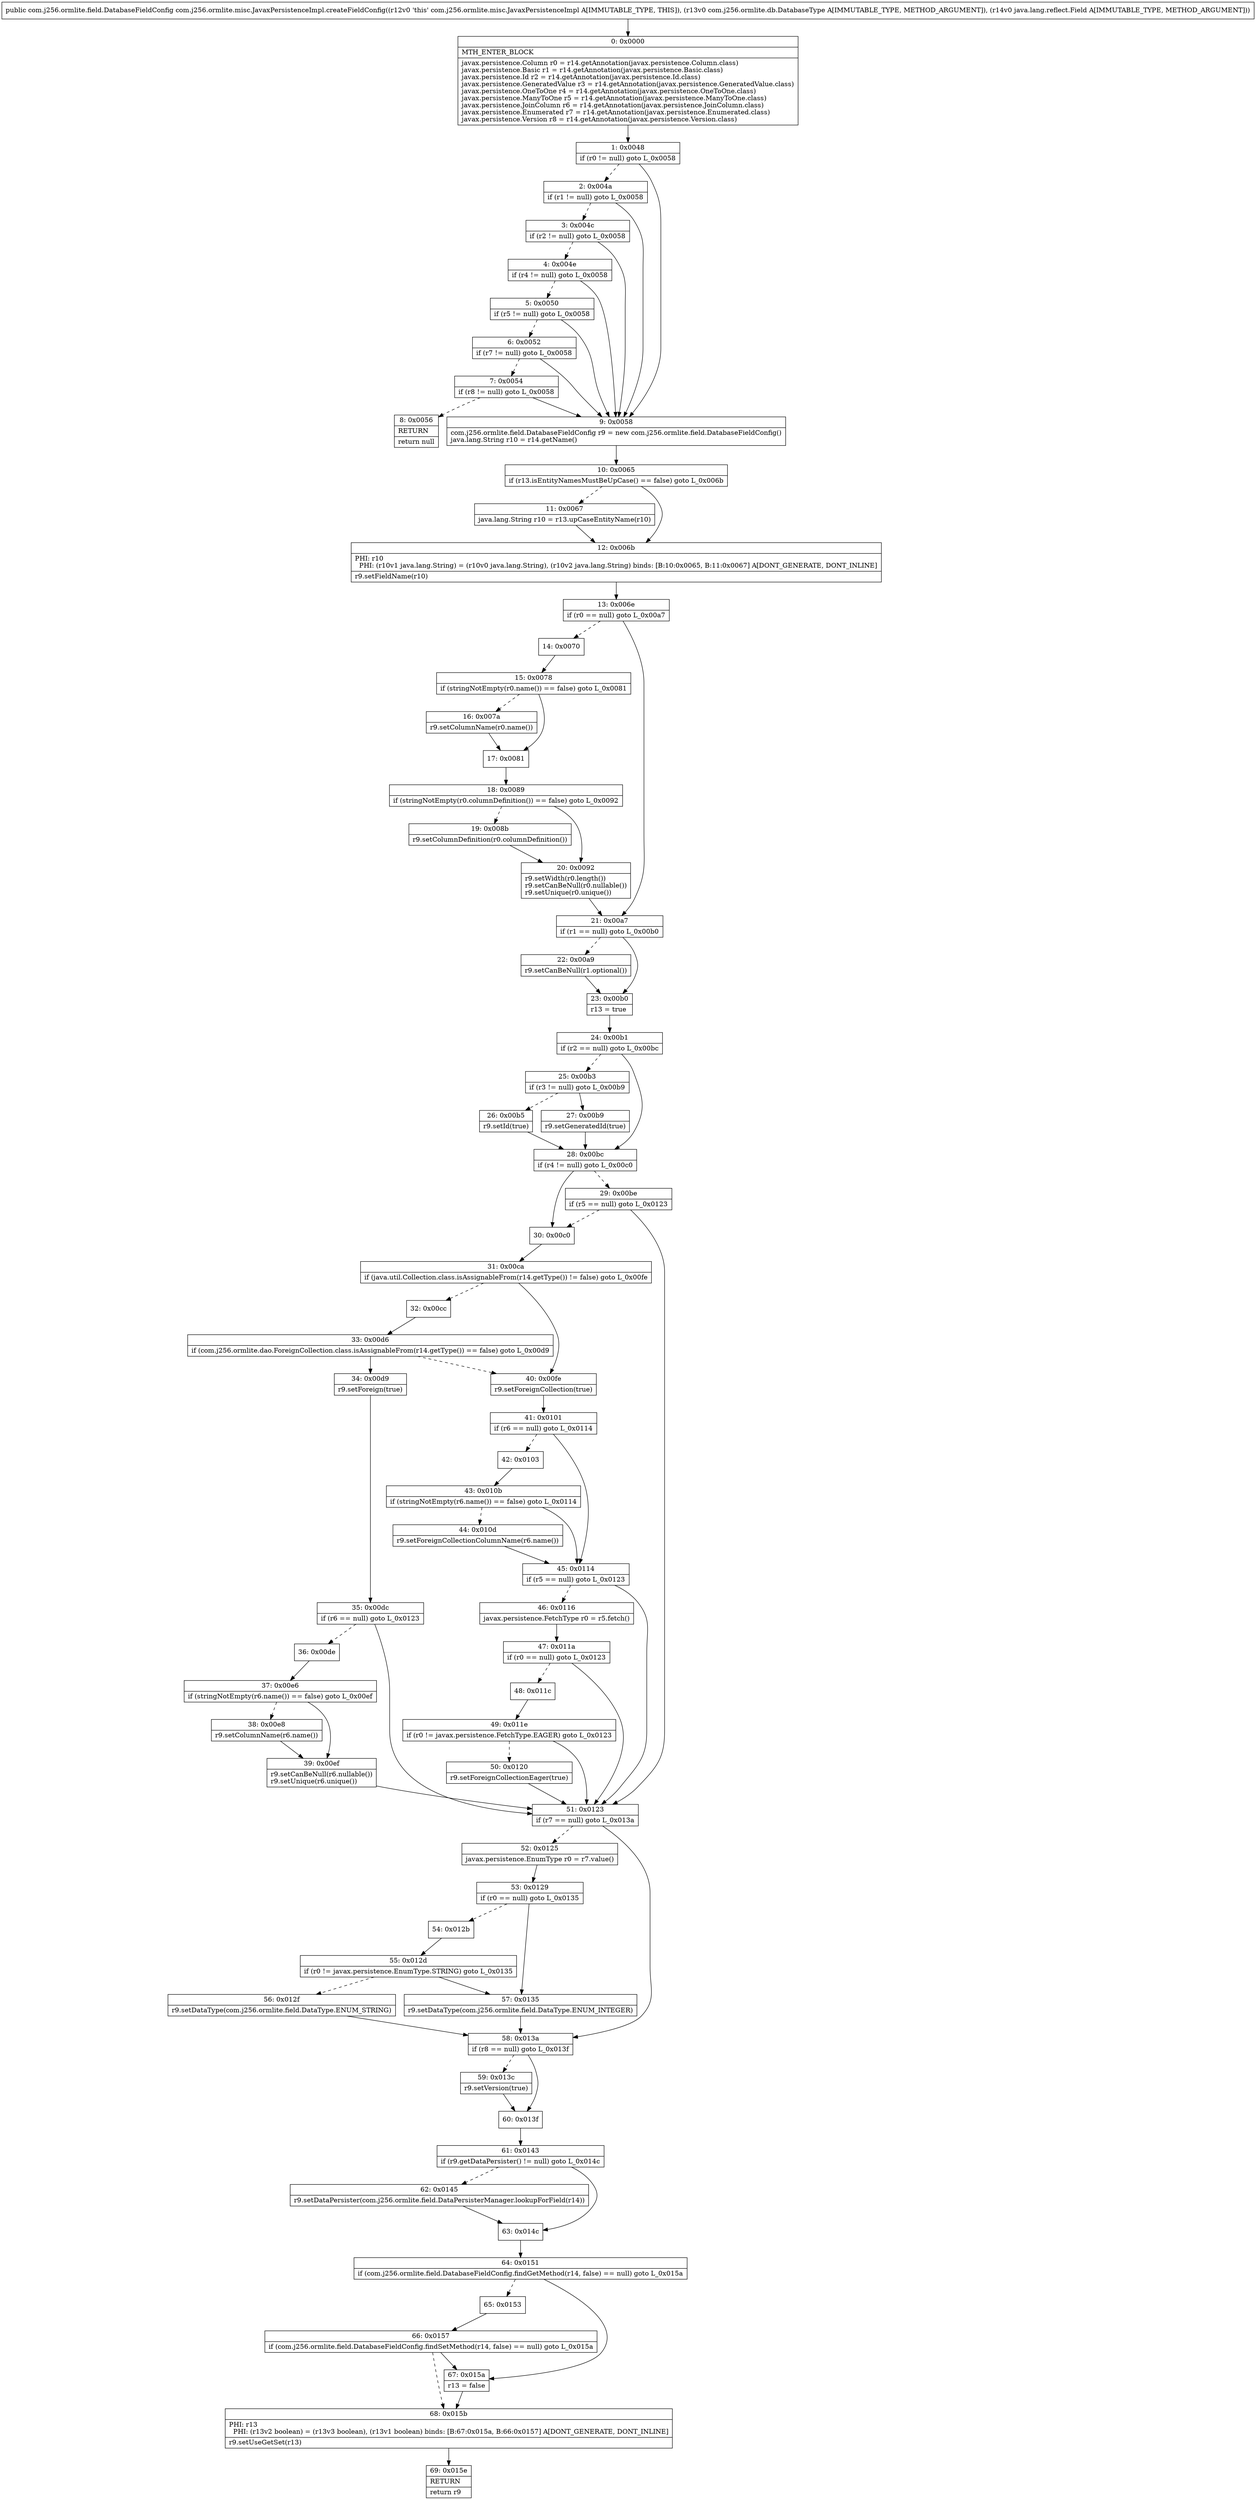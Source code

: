 digraph "CFG forcom.j256.ormlite.misc.JavaxPersistenceImpl.createFieldConfig(Lcom\/j256\/ormlite\/db\/DatabaseType;Ljava\/lang\/reflect\/Field;)Lcom\/j256\/ormlite\/field\/DatabaseFieldConfig;" {
Node_0 [shape=record,label="{0\:\ 0x0000|MTH_ENTER_BLOCK\l|javax.persistence.Column r0 = r14.getAnnotation(javax.persistence.Column.class)\ljavax.persistence.Basic r1 = r14.getAnnotation(javax.persistence.Basic.class)\ljavax.persistence.Id r2 = r14.getAnnotation(javax.persistence.Id.class)\ljavax.persistence.GeneratedValue r3 = r14.getAnnotation(javax.persistence.GeneratedValue.class)\ljavax.persistence.OneToOne r4 = r14.getAnnotation(javax.persistence.OneToOne.class)\ljavax.persistence.ManyToOne r5 = r14.getAnnotation(javax.persistence.ManyToOne.class)\ljavax.persistence.JoinColumn r6 = r14.getAnnotation(javax.persistence.JoinColumn.class)\ljavax.persistence.Enumerated r7 = r14.getAnnotation(javax.persistence.Enumerated.class)\ljavax.persistence.Version r8 = r14.getAnnotation(javax.persistence.Version.class)\l}"];
Node_1 [shape=record,label="{1\:\ 0x0048|if (r0 != null) goto L_0x0058\l}"];
Node_2 [shape=record,label="{2\:\ 0x004a|if (r1 != null) goto L_0x0058\l}"];
Node_3 [shape=record,label="{3\:\ 0x004c|if (r2 != null) goto L_0x0058\l}"];
Node_4 [shape=record,label="{4\:\ 0x004e|if (r4 != null) goto L_0x0058\l}"];
Node_5 [shape=record,label="{5\:\ 0x0050|if (r5 != null) goto L_0x0058\l}"];
Node_6 [shape=record,label="{6\:\ 0x0052|if (r7 != null) goto L_0x0058\l}"];
Node_7 [shape=record,label="{7\:\ 0x0054|if (r8 != null) goto L_0x0058\l}"];
Node_8 [shape=record,label="{8\:\ 0x0056|RETURN\l|return null\l}"];
Node_9 [shape=record,label="{9\:\ 0x0058|com.j256.ormlite.field.DatabaseFieldConfig r9 = new com.j256.ormlite.field.DatabaseFieldConfig()\ljava.lang.String r10 = r14.getName()\l}"];
Node_10 [shape=record,label="{10\:\ 0x0065|if (r13.isEntityNamesMustBeUpCase() == false) goto L_0x006b\l}"];
Node_11 [shape=record,label="{11\:\ 0x0067|java.lang.String r10 = r13.upCaseEntityName(r10)\l}"];
Node_12 [shape=record,label="{12\:\ 0x006b|PHI: r10 \l  PHI: (r10v1 java.lang.String) = (r10v0 java.lang.String), (r10v2 java.lang.String) binds: [B:10:0x0065, B:11:0x0067] A[DONT_GENERATE, DONT_INLINE]\l|r9.setFieldName(r10)\l}"];
Node_13 [shape=record,label="{13\:\ 0x006e|if (r0 == null) goto L_0x00a7\l}"];
Node_14 [shape=record,label="{14\:\ 0x0070}"];
Node_15 [shape=record,label="{15\:\ 0x0078|if (stringNotEmpty(r0.name()) == false) goto L_0x0081\l}"];
Node_16 [shape=record,label="{16\:\ 0x007a|r9.setColumnName(r0.name())\l}"];
Node_17 [shape=record,label="{17\:\ 0x0081}"];
Node_18 [shape=record,label="{18\:\ 0x0089|if (stringNotEmpty(r0.columnDefinition()) == false) goto L_0x0092\l}"];
Node_19 [shape=record,label="{19\:\ 0x008b|r9.setColumnDefinition(r0.columnDefinition())\l}"];
Node_20 [shape=record,label="{20\:\ 0x0092|r9.setWidth(r0.length())\lr9.setCanBeNull(r0.nullable())\lr9.setUnique(r0.unique())\l}"];
Node_21 [shape=record,label="{21\:\ 0x00a7|if (r1 == null) goto L_0x00b0\l}"];
Node_22 [shape=record,label="{22\:\ 0x00a9|r9.setCanBeNull(r1.optional())\l}"];
Node_23 [shape=record,label="{23\:\ 0x00b0|r13 = true\l}"];
Node_24 [shape=record,label="{24\:\ 0x00b1|if (r2 == null) goto L_0x00bc\l}"];
Node_25 [shape=record,label="{25\:\ 0x00b3|if (r3 != null) goto L_0x00b9\l}"];
Node_26 [shape=record,label="{26\:\ 0x00b5|r9.setId(true)\l}"];
Node_27 [shape=record,label="{27\:\ 0x00b9|r9.setGeneratedId(true)\l}"];
Node_28 [shape=record,label="{28\:\ 0x00bc|if (r4 != null) goto L_0x00c0\l}"];
Node_29 [shape=record,label="{29\:\ 0x00be|if (r5 == null) goto L_0x0123\l}"];
Node_30 [shape=record,label="{30\:\ 0x00c0}"];
Node_31 [shape=record,label="{31\:\ 0x00ca|if (java.util.Collection.class.isAssignableFrom(r14.getType()) != false) goto L_0x00fe\l}"];
Node_32 [shape=record,label="{32\:\ 0x00cc}"];
Node_33 [shape=record,label="{33\:\ 0x00d6|if (com.j256.ormlite.dao.ForeignCollection.class.isAssignableFrom(r14.getType()) == false) goto L_0x00d9\l}"];
Node_34 [shape=record,label="{34\:\ 0x00d9|r9.setForeign(true)\l}"];
Node_35 [shape=record,label="{35\:\ 0x00dc|if (r6 == null) goto L_0x0123\l}"];
Node_36 [shape=record,label="{36\:\ 0x00de}"];
Node_37 [shape=record,label="{37\:\ 0x00e6|if (stringNotEmpty(r6.name()) == false) goto L_0x00ef\l}"];
Node_38 [shape=record,label="{38\:\ 0x00e8|r9.setColumnName(r6.name())\l}"];
Node_39 [shape=record,label="{39\:\ 0x00ef|r9.setCanBeNull(r6.nullable())\lr9.setUnique(r6.unique())\l}"];
Node_40 [shape=record,label="{40\:\ 0x00fe|r9.setForeignCollection(true)\l}"];
Node_41 [shape=record,label="{41\:\ 0x0101|if (r6 == null) goto L_0x0114\l}"];
Node_42 [shape=record,label="{42\:\ 0x0103}"];
Node_43 [shape=record,label="{43\:\ 0x010b|if (stringNotEmpty(r6.name()) == false) goto L_0x0114\l}"];
Node_44 [shape=record,label="{44\:\ 0x010d|r9.setForeignCollectionColumnName(r6.name())\l}"];
Node_45 [shape=record,label="{45\:\ 0x0114|if (r5 == null) goto L_0x0123\l}"];
Node_46 [shape=record,label="{46\:\ 0x0116|javax.persistence.FetchType r0 = r5.fetch()\l}"];
Node_47 [shape=record,label="{47\:\ 0x011a|if (r0 == null) goto L_0x0123\l}"];
Node_48 [shape=record,label="{48\:\ 0x011c}"];
Node_49 [shape=record,label="{49\:\ 0x011e|if (r0 != javax.persistence.FetchType.EAGER) goto L_0x0123\l}"];
Node_50 [shape=record,label="{50\:\ 0x0120|r9.setForeignCollectionEager(true)\l}"];
Node_51 [shape=record,label="{51\:\ 0x0123|if (r7 == null) goto L_0x013a\l}"];
Node_52 [shape=record,label="{52\:\ 0x0125|javax.persistence.EnumType r0 = r7.value()\l}"];
Node_53 [shape=record,label="{53\:\ 0x0129|if (r0 == null) goto L_0x0135\l}"];
Node_54 [shape=record,label="{54\:\ 0x012b}"];
Node_55 [shape=record,label="{55\:\ 0x012d|if (r0 != javax.persistence.EnumType.STRING) goto L_0x0135\l}"];
Node_56 [shape=record,label="{56\:\ 0x012f|r9.setDataType(com.j256.ormlite.field.DataType.ENUM_STRING)\l}"];
Node_57 [shape=record,label="{57\:\ 0x0135|r9.setDataType(com.j256.ormlite.field.DataType.ENUM_INTEGER)\l}"];
Node_58 [shape=record,label="{58\:\ 0x013a|if (r8 == null) goto L_0x013f\l}"];
Node_59 [shape=record,label="{59\:\ 0x013c|r9.setVersion(true)\l}"];
Node_60 [shape=record,label="{60\:\ 0x013f}"];
Node_61 [shape=record,label="{61\:\ 0x0143|if (r9.getDataPersister() != null) goto L_0x014c\l}"];
Node_62 [shape=record,label="{62\:\ 0x0145|r9.setDataPersister(com.j256.ormlite.field.DataPersisterManager.lookupForField(r14))\l}"];
Node_63 [shape=record,label="{63\:\ 0x014c}"];
Node_64 [shape=record,label="{64\:\ 0x0151|if (com.j256.ormlite.field.DatabaseFieldConfig.findGetMethod(r14, false) == null) goto L_0x015a\l}"];
Node_65 [shape=record,label="{65\:\ 0x0153}"];
Node_66 [shape=record,label="{66\:\ 0x0157|if (com.j256.ormlite.field.DatabaseFieldConfig.findSetMethod(r14, false) == null) goto L_0x015a\l}"];
Node_67 [shape=record,label="{67\:\ 0x015a|r13 = false\l}"];
Node_68 [shape=record,label="{68\:\ 0x015b|PHI: r13 \l  PHI: (r13v2 boolean) = (r13v3 boolean), (r13v1 boolean) binds: [B:67:0x015a, B:66:0x0157] A[DONT_GENERATE, DONT_INLINE]\l|r9.setUseGetSet(r13)\l}"];
Node_69 [shape=record,label="{69\:\ 0x015e|RETURN\l|return r9\l}"];
MethodNode[shape=record,label="{public com.j256.ormlite.field.DatabaseFieldConfig com.j256.ormlite.misc.JavaxPersistenceImpl.createFieldConfig((r12v0 'this' com.j256.ormlite.misc.JavaxPersistenceImpl A[IMMUTABLE_TYPE, THIS]), (r13v0 com.j256.ormlite.db.DatabaseType A[IMMUTABLE_TYPE, METHOD_ARGUMENT]), (r14v0 java.lang.reflect.Field A[IMMUTABLE_TYPE, METHOD_ARGUMENT])) }"];
MethodNode -> Node_0;
Node_0 -> Node_1;
Node_1 -> Node_2[style=dashed];
Node_1 -> Node_9;
Node_2 -> Node_3[style=dashed];
Node_2 -> Node_9;
Node_3 -> Node_4[style=dashed];
Node_3 -> Node_9;
Node_4 -> Node_5[style=dashed];
Node_4 -> Node_9;
Node_5 -> Node_6[style=dashed];
Node_5 -> Node_9;
Node_6 -> Node_7[style=dashed];
Node_6 -> Node_9;
Node_7 -> Node_8[style=dashed];
Node_7 -> Node_9;
Node_9 -> Node_10;
Node_10 -> Node_11[style=dashed];
Node_10 -> Node_12;
Node_11 -> Node_12;
Node_12 -> Node_13;
Node_13 -> Node_14[style=dashed];
Node_13 -> Node_21;
Node_14 -> Node_15;
Node_15 -> Node_16[style=dashed];
Node_15 -> Node_17;
Node_16 -> Node_17;
Node_17 -> Node_18;
Node_18 -> Node_19[style=dashed];
Node_18 -> Node_20;
Node_19 -> Node_20;
Node_20 -> Node_21;
Node_21 -> Node_22[style=dashed];
Node_21 -> Node_23;
Node_22 -> Node_23;
Node_23 -> Node_24;
Node_24 -> Node_25[style=dashed];
Node_24 -> Node_28;
Node_25 -> Node_26[style=dashed];
Node_25 -> Node_27;
Node_26 -> Node_28;
Node_27 -> Node_28;
Node_28 -> Node_29[style=dashed];
Node_28 -> Node_30;
Node_29 -> Node_30[style=dashed];
Node_29 -> Node_51;
Node_30 -> Node_31;
Node_31 -> Node_32[style=dashed];
Node_31 -> Node_40;
Node_32 -> Node_33;
Node_33 -> Node_34;
Node_33 -> Node_40[style=dashed];
Node_34 -> Node_35;
Node_35 -> Node_36[style=dashed];
Node_35 -> Node_51;
Node_36 -> Node_37;
Node_37 -> Node_38[style=dashed];
Node_37 -> Node_39;
Node_38 -> Node_39;
Node_39 -> Node_51;
Node_40 -> Node_41;
Node_41 -> Node_42[style=dashed];
Node_41 -> Node_45;
Node_42 -> Node_43;
Node_43 -> Node_44[style=dashed];
Node_43 -> Node_45;
Node_44 -> Node_45;
Node_45 -> Node_46[style=dashed];
Node_45 -> Node_51;
Node_46 -> Node_47;
Node_47 -> Node_48[style=dashed];
Node_47 -> Node_51;
Node_48 -> Node_49;
Node_49 -> Node_50[style=dashed];
Node_49 -> Node_51;
Node_50 -> Node_51;
Node_51 -> Node_52[style=dashed];
Node_51 -> Node_58;
Node_52 -> Node_53;
Node_53 -> Node_54[style=dashed];
Node_53 -> Node_57;
Node_54 -> Node_55;
Node_55 -> Node_56[style=dashed];
Node_55 -> Node_57;
Node_56 -> Node_58;
Node_57 -> Node_58;
Node_58 -> Node_59[style=dashed];
Node_58 -> Node_60;
Node_59 -> Node_60;
Node_60 -> Node_61;
Node_61 -> Node_62[style=dashed];
Node_61 -> Node_63;
Node_62 -> Node_63;
Node_63 -> Node_64;
Node_64 -> Node_65[style=dashed];
Node_64 -> Node_67;
Node_65 -> Node_66;
Node_66 -> Node_67;
Node_66 -> Node_68[style=dashed];
Node_67 -> Node_68;
Node_68 -> Node_69;
}

